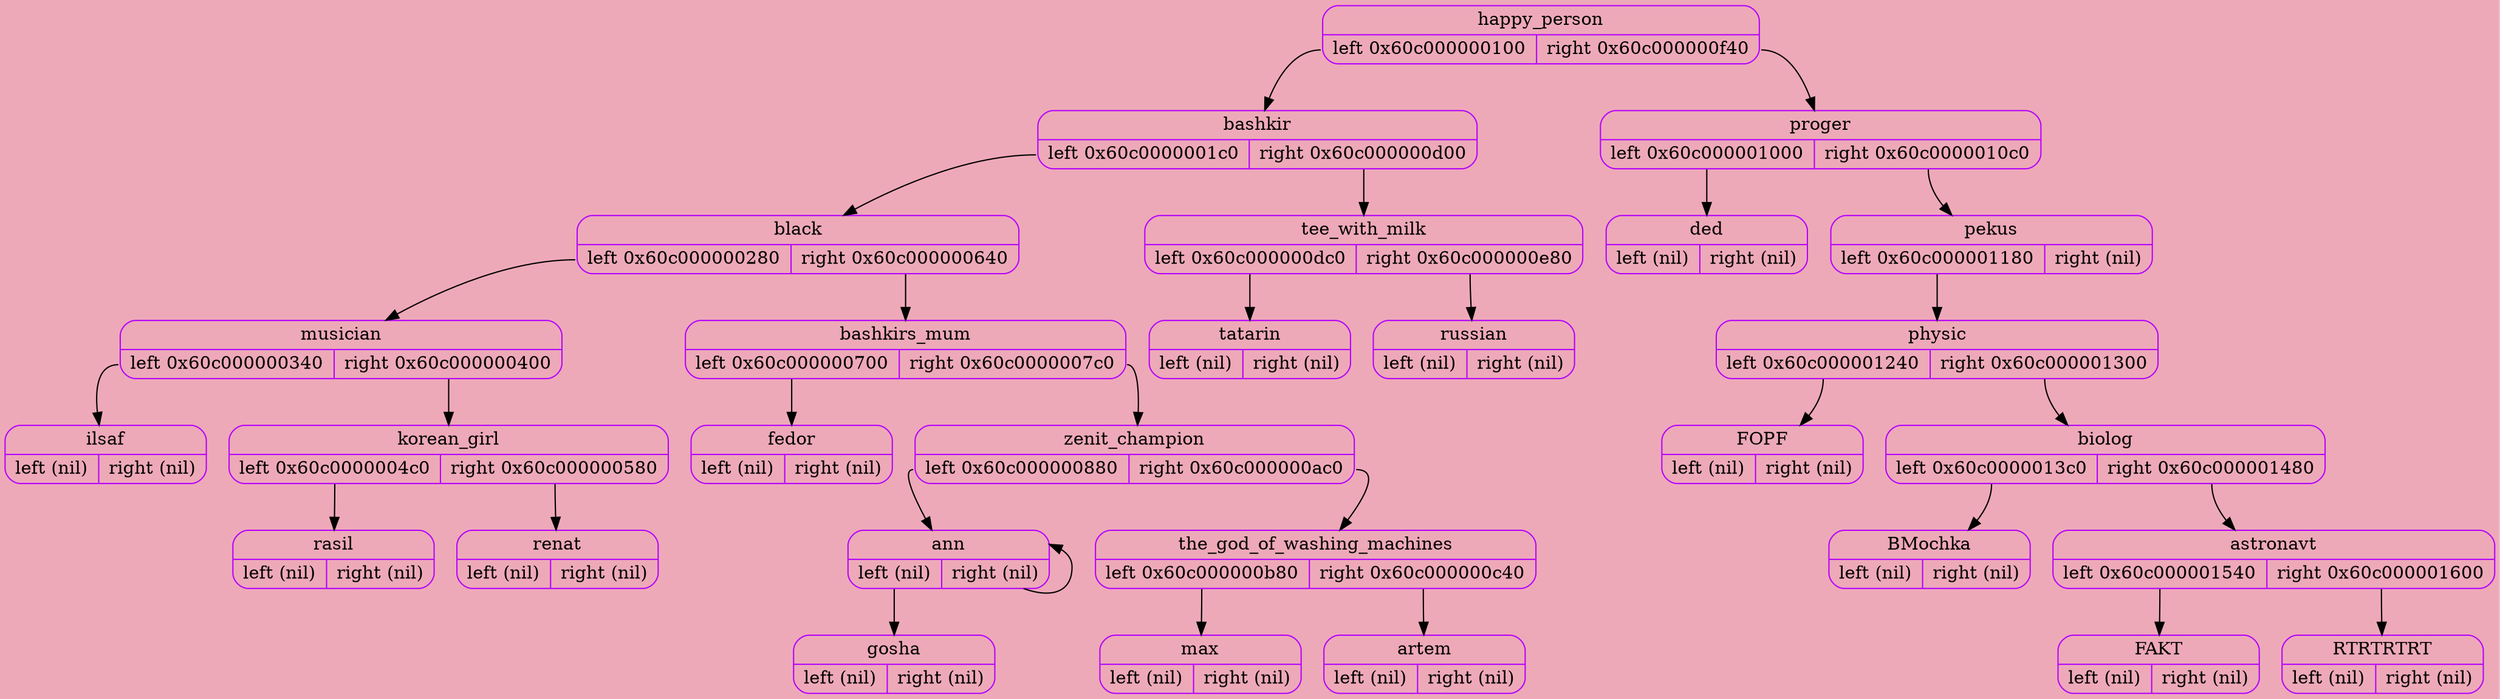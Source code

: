 digraph G
{
    rankdir = TB;
    bgcolor = "pink2"
    node[color = "#b503fc", fontsize = 14];
    edge[color = black, fontsize = 12, splines = ortho];

    happy_person [shape = Mrecord, label = "{ happy_person | { <f0> left 0x60c000000100 | <f1> right 0x60c000000f40}}"];
    happy_person : <f0> -> bashkir [style = "filled"]
    bashkir [shape = Mrecord, label = "{ bashkir | { <f0> left 0x60c0000001c0 | <f1> right 0x60c000000d00}}"];
    bashkir : <f0> -> black [style = "filled"]
    black [shape = Mrecord, label = "{ black | { <f0> left 0x60c000000280 | <f1> right 0x60c000000640}}"];
    black : <f0> -> musician [style = "filled"]
    musician [shape = Mrecord, label = "{ musician | { <f0> left 0x60c000000340 | <f1> right 0x60c000000400}}"];
    musician : <f0> -> ilsaf [style = "filled"]
    ilsaf [shape = Mrecord, label = "{ ilsaf | { <f0> left (nil) | <f1> right (nil)}}"];
    musician : <f1> -> korean_girl [style = "filled"]
    korean_girl [shape = Mrecord, label = "{ korean_girl | { <f0> left 0x60c0000004c0 | <f1> right 0x60c000000580}}"];
    korean_girl : <f0> -> rasil [style = "filled"]
    rasil [shape = Mrecord, label = "{ rasil | { <f0> left (nil) | <f1> right (nil)}}"];
    korean_girl : <f1> -> renat [style = "filled"]
    renat [shape = Mrecord, label = "{ renat | { <f0> left (nil) | <f1> right (nil)}}"];
    black : <f1> -> bashkirs_mum [style = "filled"]
    bashkirs_mum [shape = Mrecord, label = "{ bashkirs_mum | { <f0> left 0x60c000000700 | <f1> right 0x60c0000007c0}}"];
    bashkirs_mum : <f0> -> fedor [style = "filled"]
    fedor [shape = Mrecord, label = "{ fedor | { <f0> left (nil) | <f1> right (nil)}}"];
    bashkirs_mum : <f1> -> zenit_champion [style = "filled"]
    zenit_champion [shape = Mrecord, label = "{ zenit_champion | { <f0> left 0x60c000000880 | <f1> right 0x60c000000ac0}}"];
    zenit_champion : <f0> ->  ann [style = "filled"]
     ann [shape = Mrecord, label = "{  ann | { <f0> left 0x60c000000940 | <f1> right 0x60c000000a00}}"];
     ann : <f0> -> gosha [style = "filled"]
    gosha [shape = Mrecord, label = "{ gosha | { <f0> left (nil) | <f1> right (nil)}}"];
     ann : <f1> ->  ann [style = "filled"]
     ann [shape = Mrecord, label = "{  ann | { <f0> left (nil) | <f1> right (nil)}}"];
    zenit_champion : <f1> -> the_god_of_washing_machines [style = "filled"]
    the_god_of_washing_machines [shape = Mrecord, label = "{ the_god_of_washing_machines | { <f0> left 0x60c000000b80 | <f1> right 0x60c000000c40}}"];
    the_god_of_washing_machines : <f0> ->  max [style = "filled"]
     max [shape = Mrecord, label = "{  max | { <f0> left (nil) | <f1> right (nil)}}"];
    the_god_of_washing_machines : <f1> -> artem [style = "filled"]
    artem [shape = Mrecord, label = "{ artem | { <f0> left (nil) | <f1> right (nil)}}"];
    bashkir : <f1> -> tee_with_milk [style = "filled"]
    tee_with_milk [shape = Mrecord, label = "{ tee_with_milk | { <f0> left 0x60c000000dc0 | <f1> right 0x60c000000e80}}"];
    tee_with_milk : <f0> -> tatarin [style = "filled"]
    tatarin [shape = Mrecord, label = "{ tatarin | { <f0> left (nil) | <f1> right (nil)}}"];
    tee_with_milk : <f1> -> russian [style = "filled"]
    russian [shape = Mrecord, label = "{ russian | { <f0> left (nil) | <f1> right (nil)}}"];
    happy_person : <f1> -> proger [style = "filled"]
    proger [shape = Mrecord, label = "{ proger | { <f0> left 0x60c000001000 | <f1> right 0x60c0000010c0}}"];
    proger : <f0> ->  ded [style = "filled"]
     ded [shape = Mrecord, label = "{  ded | { <f0> left (nil) | <f1> right (nil)}}"];
    proger : <f1> -> pekus [style = "filled"]
    pekus [shape = Mrecord, label = "{ pekus | { <f0> left 0x60c000001180 | <f1> right (nil)}}"];
    pekus : <f0> -> physic [style = "filled"]
    physic [shape = Mrecord, label = "{ physic | { <f0> left 0x60c000001240 | <f1> right 0x60c000001300}}"];
    physic : <f0> -> FOPF [style = "filled"]
    FOPF [shape = Mrecord, label = "{ FOPF | { <f0> left (nil) | <f1> right (nil)}}"];
    physic : <f1> -> biolog [style = "filled"]
    biolog [shape = Mrecord, label = "{ biolog | { <f0> left 0x60c0000013c0 | <f1> right 0x60c000001480}}"];
    biolog : <f0> -> BMochka [style = "filled"]
    BMochka [shape = Mrecord, label = "{ BMochka | { <f0> left (nil) | <f1> right (nil)}}"];
    biolog : <f1> -> astronavt [style = "filled"]
    astronavt [shape = Mrecord, label = "{ astronavt | { <f0> left 0x60c000001540 | <f1> right 0x60c000001600}}"];
    astronavt : <f0> -> FAKT [style = "filled"]
    FAKT [shape = Mrecord, label = "{ FAKT | { <f0> left (nil) | <f1> right (nil)}}"];
    astronavt : <f1> -> RTRTRTRT [style = "filled"]
    RTRTRTRT [shape = Mrecord, label = "{ RTRTRTRT | { <f0> left (nil) | <f1> right (nil)}}"];
}
